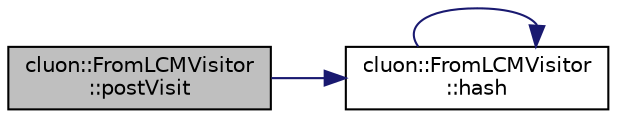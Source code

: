digraph "cluon::FromLCMVisitor::postVisit"
{
 // LATEX_PDF_SIZE
  edge [fontname="Helvetica",fontsize="10",labelfontname="Helvetica",labelfontsize="10"];
  node [fontname="Helvetica",fontsize="10",shape=record];
  rankdir="LR";
  Node1 [label="cluon::FromLCMVisitor\l::postVisit",height=0.2,width=0.4,color="black", fillcolor="grey75", style="filled", fontcolor="black",tooltip=" "];
  Node1 -> Node2 [color="midnightblue",fontsize="10",style="solid",fontname="Helvetica"];
  Node2 [label="cluon::FromLCMVisitor\l::hash",height=0.2,width=0.4,color="black", fillcolor="white", style="filled",URL="$classcluon_1_1FromLCMVisitor.html#a8fddf3ed5290f25ed8f0c0fd8dc9784a",tooltip=" "];
  Node2 -> Node2 [color="midnightblue",fontsize="10",style="solid",fontname="Helvetica"];
}
